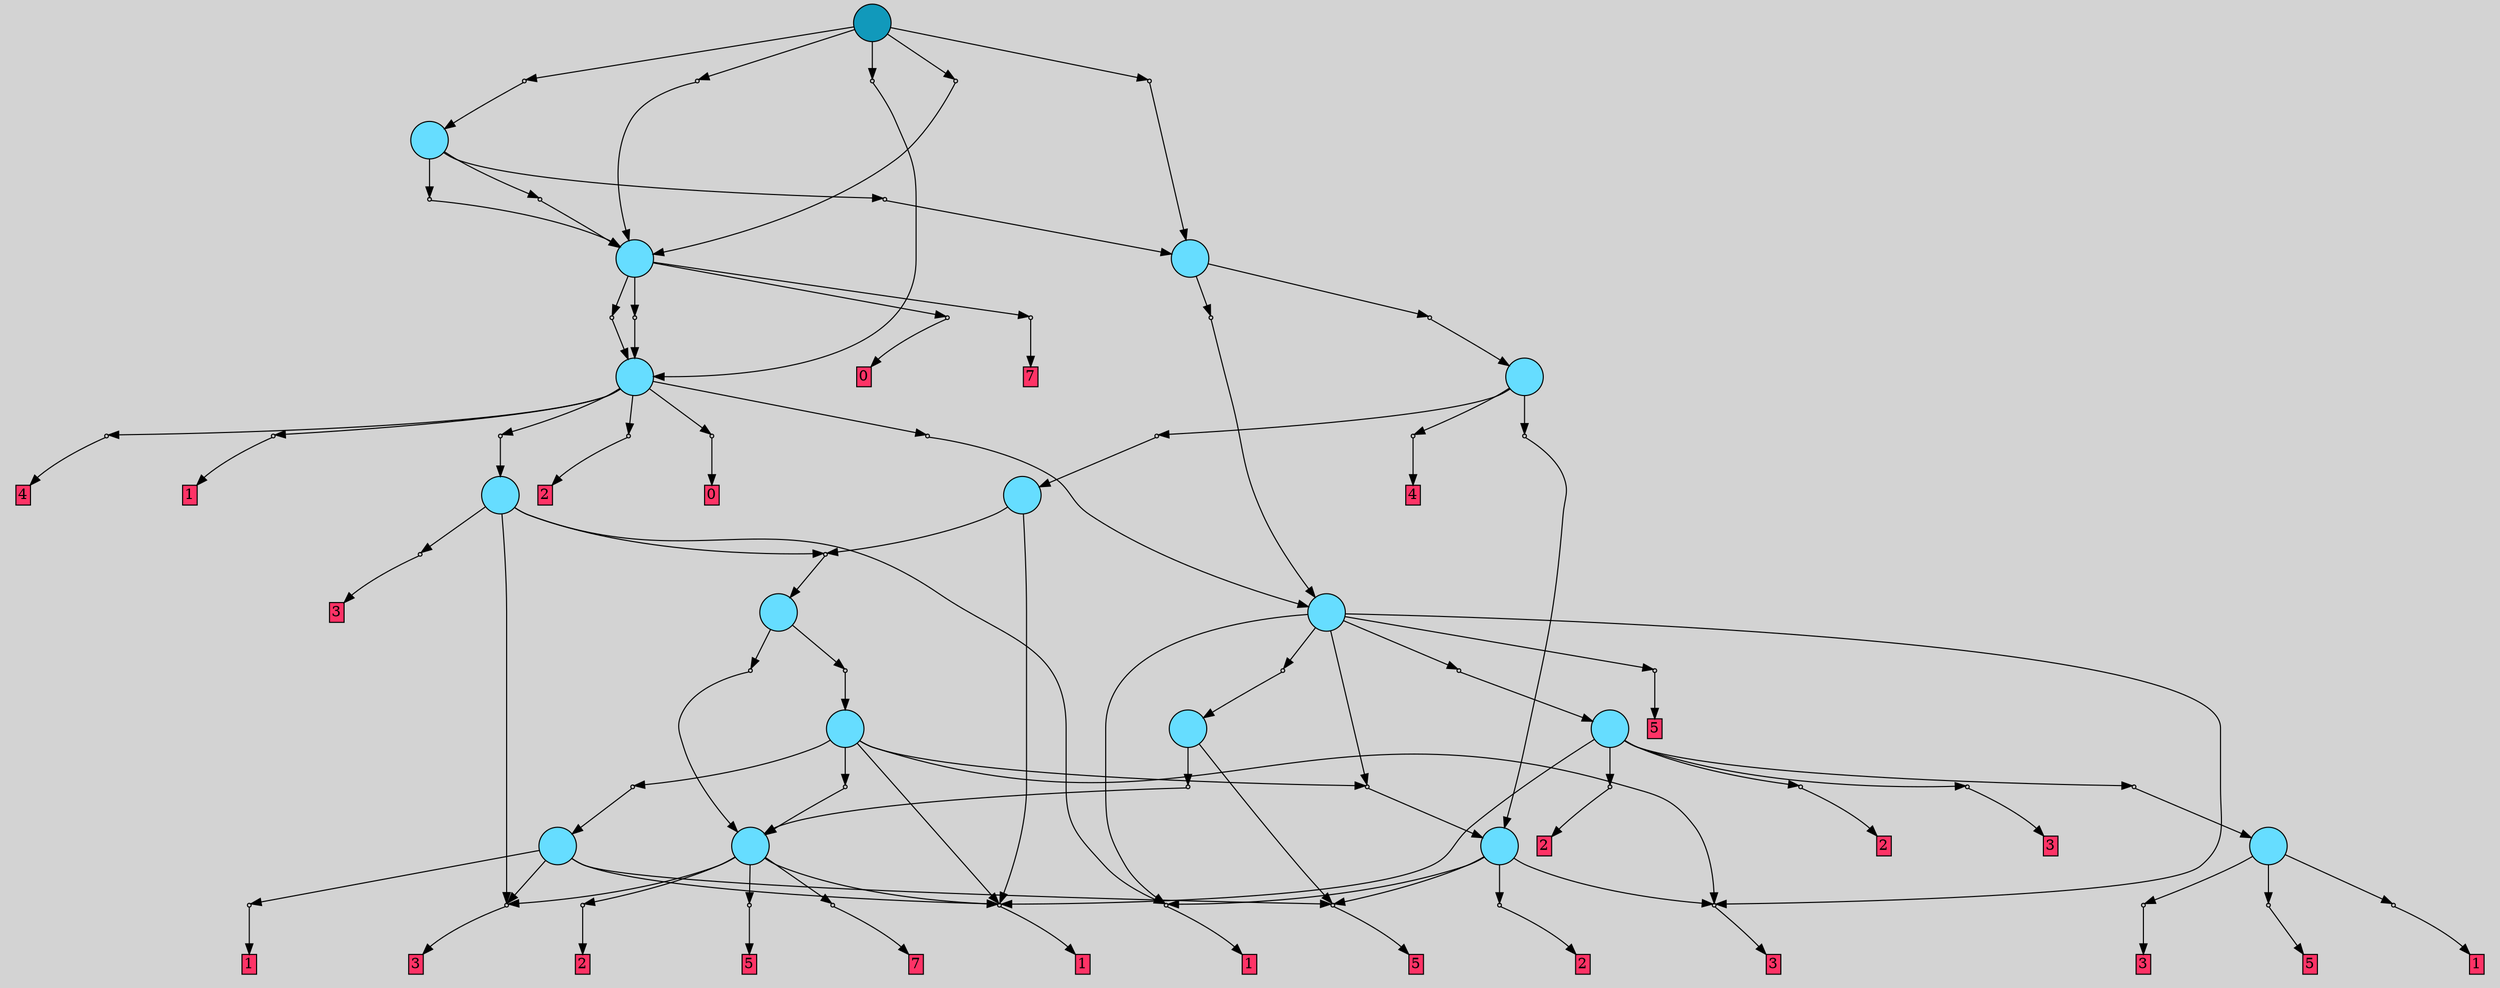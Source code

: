 // File exported with GEGELATI v1.3.1
// On the 2024-07-15 14:40:39
// With the File::TPGGraphDotExporter
digraph{
	graph[pad = "0.212, 0.055" bgcolor = lightgray]
	node[shape=circle style = filled label = ""]
		T0 [fillcolor="#66ddff"]
		T1 [fillcolor="#66ddff"]
		T2 [fillcolor="#66ddff"]
		T3 [fillcolor="#66ddff"]
		T4 [fillcolor="#66ddff"]
		T5 [fillcolor="#66ddff"]
		T6 [fillcolor="#66ddff"]
		T7 [fillcolor="#66ddff"]
		T8 [fillcolor="#66ddff"]
		T9 [fillcolor="#66ddff"]
		T10 [fillcolor="#66ddff"]
		T11 [fillcolor="#66ddff"]
		T12 [fillcolor="#66ddff"]
		T13 [fillcolor="#66ddff"]
		T14 [fillcolor="#66ddff"]
		T15 [fillcolor="#66ddff"]
		T16 [fillcolor="#1199bb"]
		P0 [fillcolor="#cccccc" shape=point] //
		I0 [shape=box style=invis label="0|0&2|2#2|4&#92;n"]
		P0 -> I0[style=invis]
		A0 [fillcolor="#ff3366" shape=box margin=0.03 width=0 height=0 label="1"]
		T0 -> P0 -> A0
		P1 [fillcolor="#cccccc" shape=point] //
		I1 [shape=box style=invis label="8|0&0|5#0|2&#92;n"]
		P1 -> I1[style=invis]
		A1 [fillcolor="#ff3366" shape=box margin=0.03 width=0 height=0 label="3"]
		T0 -> P1 -> A1
		P2 [fillcolor="#cccccc" shape=point] //
		I2 [shape=box style=invis label="4|0&2|2#4|4&#92;n"]
		P2 -> I2[style=invis]
		A2 [fillcolor="#ff3366" shape=box margin=0.03 width=0 height=0 label="5"]
		T0 -> P2 -> A2
		P3 [fillcolor="#cccccc" shape=point] //
		I3 [shape=box style=invis label="8|0&2|5#0|2&#92;n"]
		P3 -> I3[style=invis]
		A3 [fillcolor="#ff3366" shape=box margin=0.03 width=0 height=0 label="3"]
		T1 -> P3 -> A3
		P4 [fillcolor="#cccccc" shape=point] //
		I4 [shape=box style=invis label="1|7&3|1#4|4&#92;n3|0&0|7#2|4&#92;n"]
		P4 -> I4[style=invis]
		A4 [fillcolor="#ff3366" shape=box margin=0.03 width=0 height=0 label="7"]
		T1 -> P4 -> A4
		P5 [fillcolor="#cccccc" shape=point] //
		I5 [shape=box style=invis label="4|0&2|2#4|4&#92;n"]
		P5 -> I5[style=invis]
		A5 [fillcolor="#ff3366" shape=box margin=0.03 width=0 height=0 label="5"]
		T1 -> P5 -> A5
		P6 [fillcolor="#cccccc" shape=point] //
		I6 [shape=box style=invis label="0|0&2|2#2|4&#92;n"]
		P6 -> I6[style=invis]
		A6 [fillcolor="#ff3366" shape=box margin=0.03 width=0 height=0 label="1"]
		T1 -> P6 -> A6
		P7 [fillcolor="#cccccc" shape=point] //
		I7 [shape=box style=invis label="0|0&1|7#2|2&#92;n"]
		P7 -> I7[style=invis]
		A7 [fillcolor="#ff3366" shape=box margin=0.03 width=0 height=0 label="2"]
		T1 -> P7 -> A7
		T2 -> P3
		P8 [fillcolor="#cccccc" shape=point] //
		I8 [shape=box style=invis label="4|0&2|6#4|4&#92;n"]
		P8 -> I8[style=invis]
		A8 [fillcolor="#ff3366" shape=box margin=0.03 width=0 height=0 label="5"]
		T2 -> P8 -> A8
		T2 -> P6
		P9 [fillcolor="#cccccc" shape=point] //
		I9 [shape=box style=invis label="0|0&0|2#2|4&#92;n"]
		P9 -> I9[style=invis]
		A9 [fillcolor="#ff3366" shape=box margin=0.03 width=0 height=0 label="1"]
		T2 -> P9 -> A9
		T3 -> P8
		P10 [fillcolor="#cccccc" shape=point] //
		I10 [shape=box style=invis label="0|0&2|2#2|4&#92;n"]
		P10 -> I10[style=invis]
		A10 [fillcolor="#ff3366" shape=box margin=0.03 width=0 height=0 label="1"]
		T3 -> P10 -> A10
		P11 [fillcolor="#cccccc" shape=point] //
		I11 [shape=box style=invis label="8|0&2|5#0|2&#92;n"]
		P11 -> I11[style=invis]
		A11 [fillcolor="#ff3366" shape=box margin=0.03 width=0 height=0 label="3"]
		T3 -> P11 -> A11
		P12 [fillcolor="#cccccc" shape=point] //
		I12 [shape=box style=invis label="5|0&4|3#2|7&#92;n"]
		P12 -> I12[style=invis]
		A12 [fillcolor="#ff3366" shape=box margin=0.03 width=0 height=0 label="2"]
		T3 -> P12 -> A12
		P13 [fillcolor="#cccccc" shape=point] //
		I13 [shape=box style=invis label="0|0&2|7#2|2&#92;n"]
		P13 -> I13[style=invis]
		A13 [fillcolor="#ff3366" shape=box margin=0.03 width=0 height=0 label="2"]
		T4 -> P13 -> A13
		P14 [fillcolor="#cccccc" shape=point] //
		I14 [shape=box style=invis label="8|0&2|5#0|2&#92;n"]
		P14 -> I14[style=invis]
		A14 [fillcolor="#ff3366" shape=box margin=0.03 width=0 height=0 label="3"]
		T4 -> P14 -> A14
		P15 [fillcolor="#cccccc" shape=point] //
		I15 [shape=box style=invis label="4|0&2|6#4|4&#92;n"]
		P15 -> I15[style=invis]
		T4 -> P15 -> T0
		T4 -> P6
		P16 [fillcolor="#cccccc" shape=point] //
		I16 [shape=box style=invis label="6|7&4|1#1|1&#92;n0|0&0|7#2|2&#92;n"]
		P16 -> I16[style=invis]
		A15 [fillcolor="#ff3366" shape=box margin=0.03 width=0 height=0 label="2"]
		T4 -> P16 -> A15
		P17 [fillcolor="#cccccc" shape=point] //
		I17 [shape=box style=invis label="4|0&1|3#2|5&#92;n"]
		P17 -> I17[style=invis]
		T5 -> P17 -> T3
		T5 -> P11
		P18 [fillcolor="#cccccc" shape=point] //
		I18 [shape=box style=invis label="4|0&3|1#1|3&#92;n"]
		P18 -> I18[style=invis]
		T5 -> P18 -> T2
		T5 -> P6
		P19 [fillcolor="#cccccc" shape=point] //
		I19 [shape=box style=invis label="2|0&2|7#3|7&#92;n"]
		P19 -> I19[style=invis]
		T5 -> P19 -> T1
		P20 [fillcolor="#cccccc" shape=point] //
		I20 [shape=box style=invis label="2|0&2|7#3|7&#92;n"]
		P20 -> I20[style=invis]
		T6 -> P20 -> T1
		P21 [fillcolor="#cccccc" shape=point] //
		I21 [shape=box style=invis label="1|0&4|4#1|3&#92;n"]
		P21 -> I21[style=invis]
		T6 -> P21 -> T5
		T7 -> P8
		P22 [fillcolor="#cccccc" shape=point] //
		I22 [shape=box style=invis label="0|6&1|4#0|4&#92;n2|0&0|6#2|7&#92;n"]
		P22 -> I22[style=invis]
		T7 -> P22 -> T1
		P23 [fillcolor="#cccccc" shape=point] //
		I23 [shape=box style=invis label="1|0&3|7#0|0&#92;n"]
		P23 -> I23[style=invis]
		A16 [fillcolor="#ff3366" shape=box margin=0.03 width=0 height=0 label="3"]
		T8 -> P23 -> A16
		T8 -> P3
		P24 [fillcolor="#cccccc" shape=point] //
		I24 [shape=box style=invis label="1|0&3|3#3|4&#92;n"]
		P24 -> I24[style=invis]
		T8 -> P24 -> T6
		T8 -> P10
		T9 -> P17
		T9 -> P11
		P25 [fillcolor="#cccccc" shape=point] //
		I25 [shape=box style=invis label="2|0&2|7#3|7&#92;n"]
		P25 -> I25[style=invis]
		T9 -> P25 -> T4
		P26 [fillcolor="#cccccc" shape=point] //
		I26 [shape=box style=invis label="4|0&2|6#4|4&#92;n"]
		P26 -> I26[style=invis]
		T9 -> P26 -> T7
		P27 [fillcolor="#cccccc" shape=point] //
		I27 [shape=box style=invis label="4|0&2|2#4|4&#92;n"]
		P27 -> I27[style=invis]
		A17 [fillcolor="#ff3366" shape=box margin=0.03 width=0 height=0 label="5"]
		T9 -> P27 -> A17
		T9 -> P10
		T10 -> P24
		T10 -> P6
		P28 [fillcolor="#cccccc" shape=point] //
		I28 [shape=box style=invis label="1|3&4|7#3|7&#92;n4|0&0|3#2|7&#92;n"]
		P28 -> I28[style=invis]
		T11 -> P28 -> T3
		P29 [fillcolor="#cccccc" shape=point] //
		I29 [shape=box style=invis label="0|0&4|3#2|6&#92;n"]
		P29 -> I29[style=invis]
		A18 [fillcolor="#ff3366" shape=box margin=0.03 width=0 height=0 label="4"]
		T11 -> P29 -> A18
		P30 [fillcolor="#cccccc" shape=point] //
		I30 [shape=box style=invis label="8|0&3|3#4|5&#92;n"]
		P30 -> I30[style=invis]
		T11 -> P30 -> T10
		P31 [fillcolor="#cccccc" shape=point] //
		I31 [shape=box style=invis label="0|0&4|1#3|0&#92;n"]
		P31 -> I31[style=invis]
		T12 -> P31 -> T9
		P32 [fillcolor="#cccccc" shape=point] //
		I32 [shape=box style=invis label="1|0&3|7#4|0&#92;n"]
		P32 -> I32[style=invis]
		T12 -> P32 -> T11
		P33 [fillcolor="#cccccc" shape=point] //
		I33 [shape=box style=invis label="2|0&4|6#2|5&#92;n"]
		P33 -> I33[style=invis]
		T13 -> P33 -> T8
		P34 [fillcolor="#cccccc" shape=point] //
		I34 [shape=box style=invis label="0|0&4|1#4|0&#92;n"]
		P34 -> I34[style=invis]
		T13 -> P34 -> T9
		P35 [fillcolor="#cccccc" shape=point] //
		I35 [shape=box style=invis label="0|0&2|7#2|2&#92;n"]
		P35 -> I35[style=invis]
		A19 [fillcolor="#ff3366" shape=box margin=0.03 width=0 height=0 label="2"]
		T13 -> P35 -> A19
		P36 [fillcolor="#cccccc" shape=point] //
		I36 [shape=box style=invis label="8|0&0|5#1|1&#92;n"]
		P36 -> I36[style=invis]
		A20 [fillcolor="#ff3366" shape=box margin=0.03 width=0 height=0 label="0"]
		T13 -> P36 -> A20
		P37 [fillcolor="#cccccc" shape=point] //
		I37 [shape=box style=invis label="8|0&2|5#2|3&#92;n"]
		P37 -> I37[style=invis]
		A21 [fillcolor="#ff3366" shape=box margin=0.03 width=0 height=0 label="4"]
		T13 -> P37 -> A21
		P38 [fillcolor="#cccccc" shape=point] //
		I38 [shape=box style=invis label="0|0&2|6#2|4&#92;n"]
		P38 -> I38[style=invis]
		A22 [fillcolor="#ff3366" shape=box margin=0.03 width=0 height=0 label="1"]
		T13 -> P38 -> A22
		P39 [fillcolor="#cccccc" shape=point] //
		I39 [shape=box style=invis label="2|0&3|0#4|2&#92;n"]
		P39 -> I39[style=invis]
		T14 -> P39 -> T13
		P40 [fillcolor="#cccccc" shape=point] //
		I40 [shape=box style=invis label="0|0&4|1#2|0&#92;n"]
		P40 -> I40[style=invis]
		A23 [fillcolor="#ff3366" shape=box margin=0.03 width=0 height=0 label="0"]
		T14 -> P40 -> A23
		P41 [fillcolor="#cccccc" shape=point] //
		I41 [shape=box style=invis label="1|7&3|1#4|4&#92;n3|0&0|7#2|4&#92;n"]
		P41 -> I41[style=invis]
		A24 [fillcolor="#ff3366" shape=box margin=0.03 width=0 height=0 label="7"]
		T14 -> P41 -> A24
		P42 [fillcolor="#cccccc" shape=point] //
		I42 [shape=box style=invis label="2|6&3|0#2|7&#92;n0|0&4|0#0|6&#92;n"]
		P42 -> I42[style=invis]
		T14 -> P42 -> T13
		P43 [fillcolor="#cccccc" shape=point] //
		I43 [shape=box style=invis label="2|0&2|5#4|4&#92;n1|0&0|0#4|2&#92;n"]
		P43 -> I43[style=invis]
		T15 -> P43 -> T12
		P44 [fillcolor="#cccccc" shape=point] //
		I44 [shape=box style=invis label="2|0&1|3#1|3&#92;n"]
		P44 -> I44[style=invis]
		T15 -> P44 -> T14
		P45 [fillcolor="#cccccc" shape=point] //
		I45 [shape=box style=invis label="2|0&4|3#2|6&#92;n"]
		P45 -> I45[style=invis]
		T15 -> P45 -> T14
		P46 [fillcolor="#cccccc" shape=point] //
		I46 [shape=box style=invis label="2|3&1|3#1|3&#92;n0|0&0|3#4|0&#92;n"]
		P46 -> I46[style=invis]
		T16 -> P46 -> T14
		P47 [fillcolor="#cccccc" shape=point] //
		I47 [shape=box style=invis label="2|0&3|0#2|7&#92;n"]
		P47 -> I47[style=invis]
		T16 -> P47 -> T15
		P48 [fillcolor="#cccccc" shape=point] //
		I48 [shape=box style=invis label="0|6&3|7#4|2&#92;n0|0&4|0#0|6&#92;n"]
		P48 -> I48[style=invis]
		T16 -> P48 -> T13
		P49 [fillcolor="#cccccc" shape=point] //
		I49 [shape=box style=invis label="2|0&1|7#3|3&#92;n"]
		P49 -> I49[style=invis]
		T16 -> P49 -> T14
		P50 [fillcolor="#cccccc" shape=point] //
		I50 [shape=box style=invis label="2|0&1|6#2|5&#92;n"]
		P50 -> I50[style=invis]
		T16 -> P50 -> T12
		{ rank= same T16 }
}
